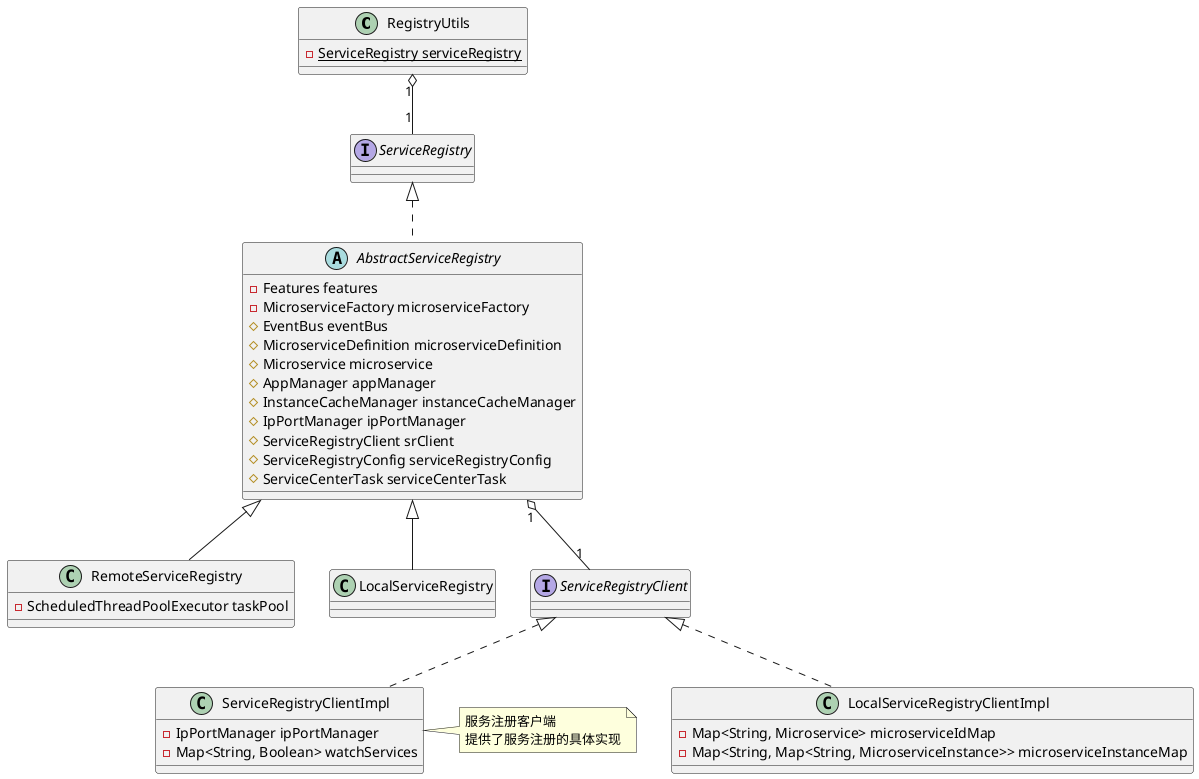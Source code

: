 @startuml
class RegistryUtils {
  - {static} ServiceRegistry serviceRegistry
}

interface ServiceRegistry {
}

abstract class AbstractServiceRegistry implements ServiceRegistry {
  - Features features
  - MicroserviceFactory microserviceFactory
  # EventBus eventBus
  # MicroserviceDefinition microserviceDefinition
  # Microservice microservice
  # AppManager appManager
  # InstanceCacheManager instanceCacheManager
  # IpPortManager ipPortManager
  # ServiceRegistryClient srClient
  # ServiceRegistryConfig serviceRegistryConfig
  # ServiceCenterTask serviceCenterTask
}

class RemoteServiceRegistry extends AbstractServiceRegistry {
  - ScheduledThreadPoolExecutor taskPool
}

class LocalServiceRegistry extends AbstractServiceRegistry {
}

interface ServiceRegistryClient {
}

class ServiceRegistryClientImpl implements ServiceRegistryClient {
  - IpPortManager ipPortManager
  - Map<String, Boolean> watchServices
}
note right of ServiceRegistryClientImpl: 服务注册客户端\n提供了服务注册的具体实现

class LocalServiceRegistryClientImpl implements ServiceRegistryClient {
  - Map<String, Microservice> microserviceIdMap
  - Map<String, Map<String, MicroserviceInstance>> microserviceInstanceMap
}

RegistryUtils "1" o-- "1" ServiceRegistry
AbstractServiceRegistry "1" o-- "1" ServiceRegistryClient
@enduml